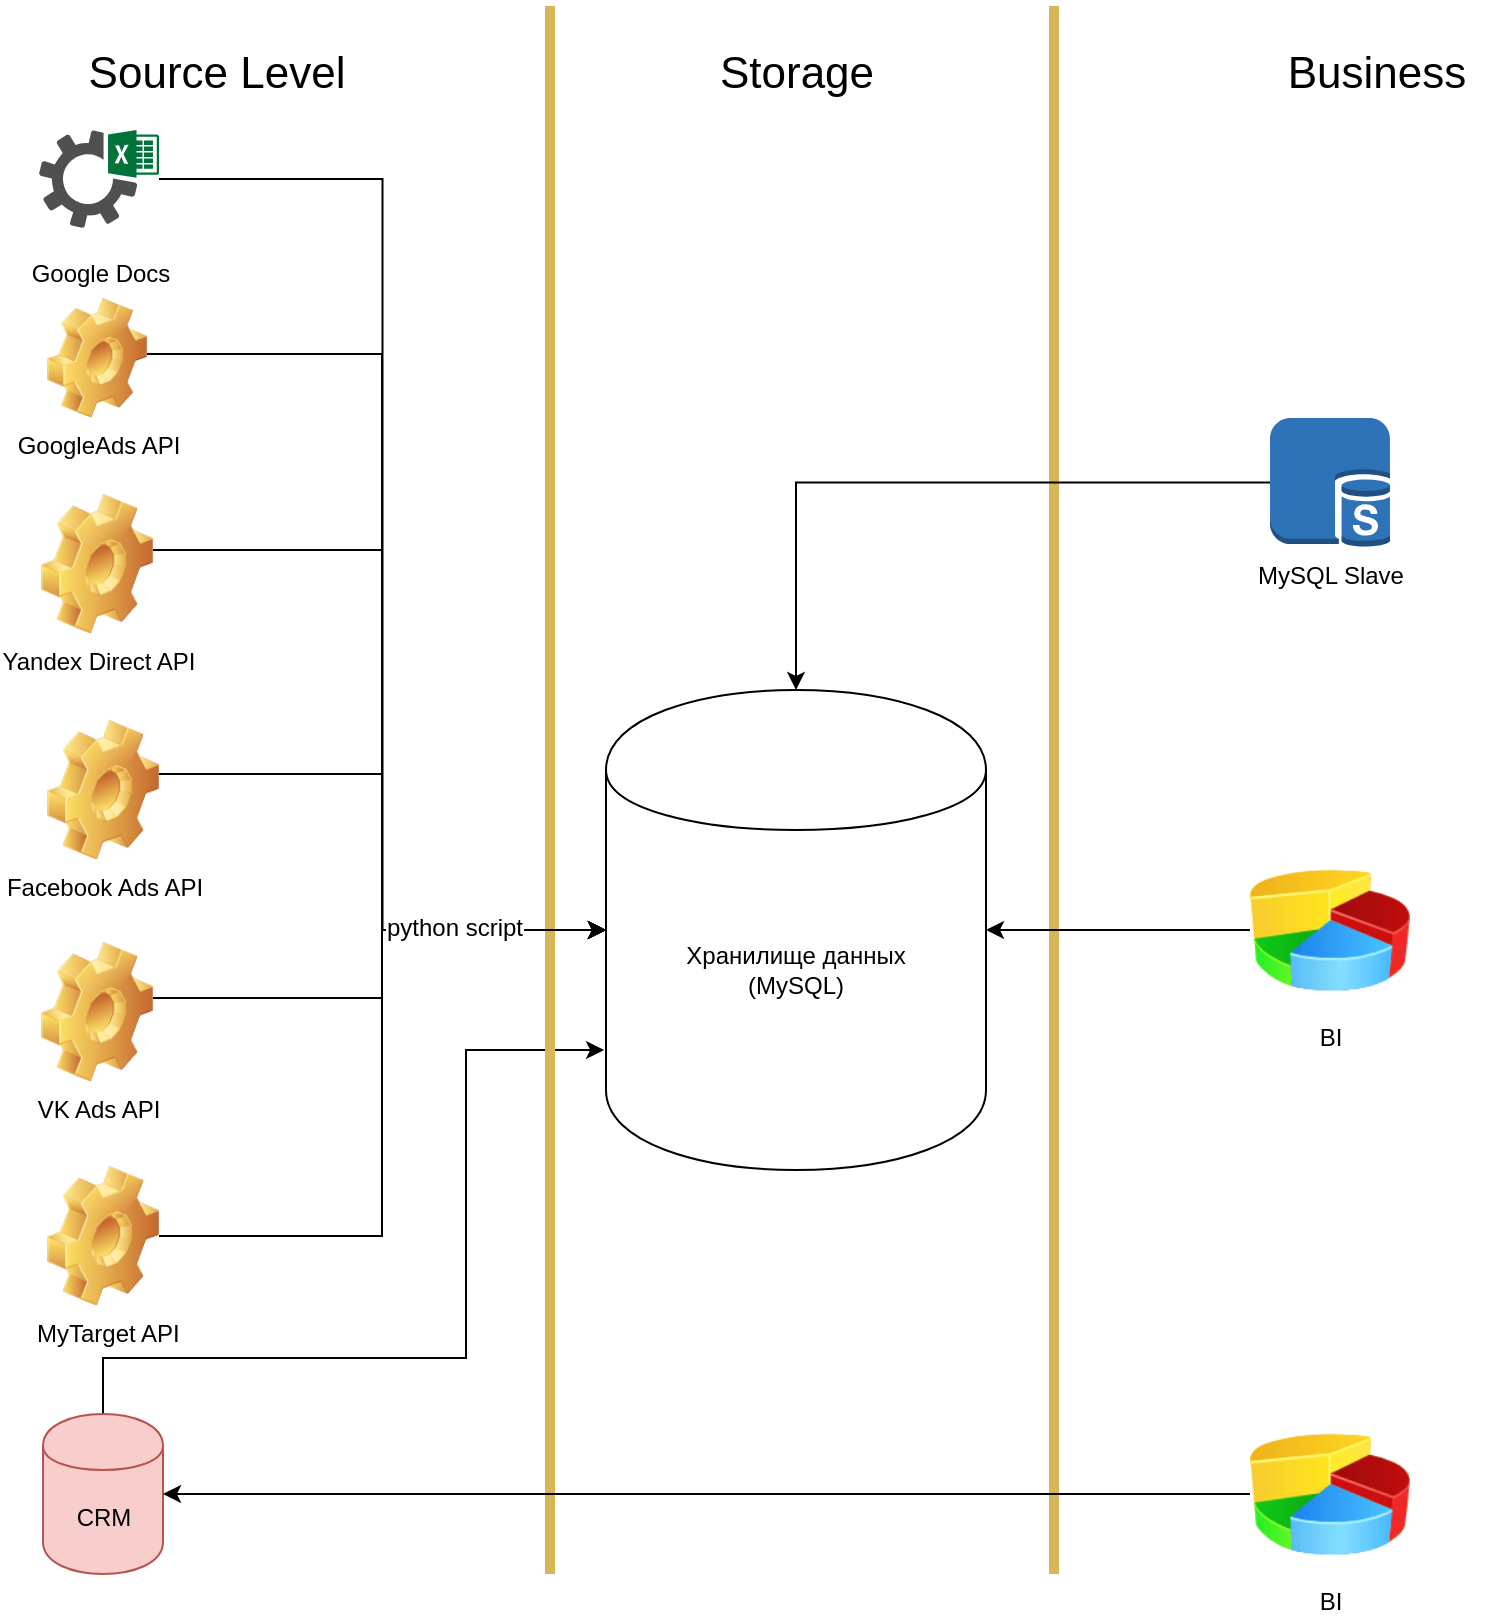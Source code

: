 <mxfile version="13.0.3" type="device"><diagram id="NhRzPwPql3S1F96gWfiB" name="Page-1"><mxGraphModel dx="1422" dy="822" grid="1" gridSize="14" guides="1" tooltips="1" connect="1" arrows="1" fold="1" page="1" pageScale="1" pageWidth="1169" pageHeight="827" background="#FFFFFF" math="0" shadow="0"><root><mxCell id="0"/><mxCell id="1" parent="0"/><mxCell id="9lSlSQc1DMcT0Ili1pJb-1" value="Хранилище данных&lt;br&gt;(MySQL)" style="shape=cylinder;whiteSpace=wrap;html=1;boundedLbl=1;backgroundOutline=1;" vertex="1" parent="1"><mxGeometry x="490" y="350" width="190" height="240" as="geometry"/></mxCell><mxCell id="9lSlSQc1DMcT0Ili1pJb-26" style="edgeStyle=orthogonalEdgeStyle;rounded=0;orthogonalLoop=1;jettySize=auto;html=1;entryX=0;entryY=0.5;entryDx=0;entryDy=0;" edge="1" parent="1" source="9lSlSQc1DMcT0Ili1pJb-2" target="9lSlSQc1DMcT0Ili1pJb-1"><mxGeometry relative="1" as="geometry"><Array as="points"><mxPoint x="378" y="182"/><mxPoint x="378" y="470"/></Array></mxGeometry></mxCell><mxCell id="9lSlSQc1DMcT0Ili1pJb-2" value="GoogleAds API" style="shape=image;verticalLabelPosition=bottom;labelBackgroundColor=#ffffff;verticalAlign=top;imageAspect=0;image=img/clipart/Gear_128x128.png;html=1;" vertex="1" parent="1"><mxGeometry x="210.5" y="154" width="50" height="60" as="geometry"/></mxCell><mxCell id="9lSlSQc1DMcT0Ili1pJb-25" style="edgeStyle=orthogonalEdgeStyle;rounded=0;orthogonalLoop=1;jettySize=auto;html=1;entryX=0;entryY=0.5;entryDx=0;entryDy=0;" edge="1" parent="1" source="9lSlSQc1DMcT0Ili1pJb-7" target="9lSlSQc1DMcT0Ili1pJb-1"><mxGeometry relative="1" as="geometry"><Array as="points"><mxPoint x="378" y="280"/><mxPoint x="378" y="470"/></Array></mxGeometry></mxCell><mxCell id="9lSlSQc1DMcT0Ili1pJb-7" value="Yandex Direct API" style="shape=image;verticalLabelPosition=bottom;labelBackgroundColor=#ffffff;verticalAlign=top;imageAspect=0;image=img/clipart/Gear_128x128.png;html=1;" vertex="1" parent="1"><mxGeometry x="207.5" y="252" width="56" height="70" as="geometry"/></mxCell><mxCell id="9lSlSQc1DMcT0Ili1pJb-24" style="edgeStyle=orthogonalEdgeStyle;rounded=0;orthogonalLoop=1;jettySize=auto;html=1;entryX=0;entryY=0.5;entryDx=0;entryDy=0;" edge="1" parent="1" source="9lSlSQc1DMcT0Ili1pJb-8" target="9lSlSQc1DMcT0Ili1pJb-1"><mxGeometry relative="1" as="geometry"><Array as="points"><mxPoint x="378" y="392"/><mxPoint x="378" y="470"/></Array></mxGeometry></mxCell><mxCell id="9lSlSQc1DMcT0Ili1pJb-8" value="Facebook Ads API" style="shape=image;verticalLabelPosition=bottom;labelBackgroundColor=#ffffff;verticalAlign=top;imageAspect=0;image=img/clipart/Gear_128x128.png;html=1;" vertex="1" parent="1"><mxGeometry x="210.5" y="365" width="56" height="70" as="geometry"/></mxCell><mxCell id="9lSlSQc1DMcT0Ili1pJb-23" style="edgeStyle=orthogonalEdgeStyle;rounded=0;orthogonalLoop=1;jettySize=auto;html=1;" edge="1" parent="1" source="9lSlSQc1DMcT0Ili1pJb-11" target="9lSlSQc1DMcT0Ili1pJb-1"><mxGeometry relative="1" as="geometry"><Array as="points"><mxPoint x="378" y="504"/><mxPoint x="378" y="470"/></Array></mxGeometry></mxCell><mxCell id="9lSlSQc1DMcT0Ili1pJb-11" value="VK Ads API&lt;br&gt;" style="shape=image;verticalLabelPosition=bottom;labelBackgroundColor=#ffffff;verticalAlign=top;imageAspect=0;image=img/clipart/Gear_128x128.png;html=1;" vertex="1" parent="1"><mxGeometry x="207.5" y="476" width="56" height="70" as="geometry"/></mxCell><mxCell id="9lSlSQc1DMcT0Ili1pJb-22" style="edgeStyle=orthogonalEdgeStyle;rounded=0;orthogonalLoop=1;jettySize=auto;html=1;" edge="1" parent="1" source="9lSlSQc1DMcT0Ili1pJb-14" target="9lSlSQc1DMcT0Ili1pJb-1"><mxGeometry relative="1" as="geometry"><Array as="points"><mxPoint x="378" y="623"/><mxPoint x="378" y="470"/></Array></mxGeometry></mxCell><mxCell id="9lSlSQc1DMcT0Ili1pJb-14" value="&amp;nbsp;MyTarget API" style="shape=image;verticalLabelPosition=bottom;labelBackgroundColor=#ffffff;verticalAlign=top;imageAspect=0;image=img/clipart/Gear_128x128.png;html=1;" vertex="1" parent="1"><mxGeometry x="210.5" y="588" width="56" height="70" as="geometry"/></mxCell><mxCell id="9lSlSQc1DMcT0Ili1pJb-30" style="edgeStyle=orthogonalEdgeStyle;rounded=0;orthogonalLoop=1;jettySize=auto;html=1;entryX=-0.005;entryY=0.75;entryDx=0;entryDy=0;entryPerimeter=0;" edge="1" parent="1" source="9lSlSQc1DMcT0Ili1pJb-17" target="9lSlSQc1DMcT0Ili1pJb-1"><mxGeometry relative="1" as="geometry"><Array as="points"><mxPoint x="420" y="684"/><mxPoint x="420" y="530"/></Array></mxGeometry></mxCell><mxCell id="9lSlSQc1DMcT0Ili1pJb-17" value="CRM" style="shape=cylinder;whiteSpace=wrap;html=1;boundedLbl=1;backgroundOutline=1;fillColor=#f8cecc;strokeColor=#b85450;" vertex="1" parent="1"><mxGeometry x="208.5" y="712" width="60" height="80" as="geometry"/></mxCell><mxCell id="9lSlSQc1DMcT0Ili1pJb-27" value="" style="endArrow=none;html=1;jumpSize=14;strokeWidth=5;fillColor=#fff2cc;strokeColor=#d6b656;" edge="1" parent="1"><mxGeometry width="50" height="50" relative="1" as="geometry"><mxPoint x="462" y="792" as="sourcePoint"/><mxPoint x="462" y="8" as="targetPoint"/></mxGeometry></mxCell><mxCell id="9lSlSQc1DMcT0Ili1pJb-31" value="Source Level&lt;br style=&quot;font-size: 22px;&quot;&gt;" style="text;html=1;align=center;verticalAlign=middle;resizable=0;points=[];autosize=1;fontSize=22;" vertex="1" parent="1"><mxGeometry x="218" y="28" width="154" height="28" as="geometry"/></mxCell><mxCell id="9lSlSQc1DMcT0Ili1pJb-34" style="edgeStyle=orthogonalEdgeStyle;rounded=0;orthogonalLoop=1;jettySize=auto;html=1;entryX=0;entryY=0.5;entryDx=0;entryDy=0;fontSize=22;" edge="1" parent="1" source="9lSlSQc1DMcT0Ili1pJb-33" target="9lSlSQc1DMcT0Ili1pJb-1"><mxGeometry relative="1" as="geometry"/></mxCell><mxCell id="9lSlSQc1DMcT0Ili1pJb-35" value="python script" style="edgeLabel;html=1;align=center;verticalAlign=middle;resizable=0;points=[];fontSize=12;" vertex="1" connectable="0" parent="9lSlSQc1DMcT0Ili1pJb-34"><mxGeometry x="0.746" y="1" relative="1" as="geometry"><mxPoint as="offset"/></mxGeometry></mxCell><mxCell id="9lSlSQc1DMcT0Ili1pJb-33" value="&lt;font style=&quot;font-size: 12px&quot;&gt;Google Docs&lt;/font&gt;" style="pointerEvents=1;shadow=0;dashed=0;html=1;strokeColor=none;fillColor=#505050;labelPosition=center;verticalLabelPosition=bottom;verticalAlign=top;outlineConnect=0;align=center;shape=mxgraph.office.services.excel_services;fontSize=22;" vertex="1" parent="1"><mxGeometry x="206.5" y="70" width="60" height="49" as="geometry"/></mxCell><mxCell id="9lSlSQc1DMcT0Ili1pJb-36" value="Storage" style="text;html=1;align=center;verticalAlign=middle;resizable=0;points=[];autosize=1;fontSize=22;" vertex="1" parent="1"><mxGeometry x="536" y="28" width="98" height="28" as="geometry"/></mxCell><mxCell id="9lSlSQc1DMcT0Ili1pJb-37" value="" style="endArrow=none;html=1;jumpSize=14;strokeWidth=5;fillColor=#fff2cc;strokeColor=#d6b656;" edge="1" parent="1"><mxGeometry width="50" height="50" relative="1" as="geometry"><mxPoint x="714" y="792" as="sourcePoint"/><mxPoint x="714" y="8" as="targetPoint"/></mxGeometry></mxCell><mxCell id="9lSlSQc1DMcT0Ili1pJb-39" style="edgeStyle=orthogonalEdgeStyle;rounded=0;jumpSize=14;orthogonalLoop=1;jettySize=auto;html=1;entryX=1;entryY=0.5;entryDx=0;entryDy=0;strokeWidth=1;fontSize=12;" edge="1" parent="1" source="9lSlSQc1DMcT0Ili1pJb-38" target="9lSlSQc1DMcT0Ili1pJb-1"><mxGeometry relative="1" as="geometry"/></mxCell><mxCell id="9lSlSQc1DMcT0Ili1pJb-38" value="BI" style="image;html=1;labelBackgroundColor=#ffffff;image=img/lib/clip_art/finance/Pie_Chart_128x128.png;fontSize=12;" vertex="1" parent="1"><mxGeometry x="812" y="430" width="80" height="80" as="geometry"/></mxCell><mxCell id="9lSlSQc1DMcT0Ili1pJb-43" style="edgeStyle=orthogonalEdgeStyle;rounded=0;jumpSize=14;orthogonalLoop=1;jettySize=auto;html=1;entryX=1;entryY=0.5;entryDx=0;entryDy=0;strokeWidth=1;fontSize=12;" edge="1" parent="1" source="9lSlSQc1DMcT0Ili1pJb-42" target="9lSlSQc1DMcT0Ili1pJb-17"><mxGeometry relative="1" as="geometry"/></mxCell><mxCell id="9lSlSQc1DMcT0Ili1pJb-42" value="BI" style="image;html=1;labelBackgroundColor=#ffffff;image=img/lib/clip_art/finance/Pie_Chart_128x128.png;fontSize=12;" vertex="1" parent="1"><mxGeometry x="812" y="712" width="80" height="80" as="geometry"/></mxCell><mxCell id="9lSlSQc1DMcT0Ili1pJb-44" value="Business" style="text;html=1;align=center;verticalAlign=middle;resizable=0;points=[];autosize=1;fontSize=22;" vertex="1" parent="1"><mxGeometry x="819" y="28" width="112" height="28" as="geometry"/></mxCell><mxCell id="9lSlSQc1DMcT0Ili1pJb-48" style="edgeStyle=orthogonalEdgeStyle;rounded=0;jumpSize=14;orthogonalLoop=1;jettySize=auto;html=1;strokeWidth=1;fontSize=12;" edge="1" parent="1" source="9lSlSQc1DMcT0Ili1pJb-45" target="9lSlSQc1DMcT0Ili1pJb-1"><mxGeometry relative="1" as="geometry"/></mxCell><mxCell id="9lSlSQc1DMcT0Ili1pJb-45" value="MySQL Slave" style="outlineConnect=0;dashed=0;verticalLabelPosition=bottom;verticalAlign=top;align=center;html=1;shape=mxgraph.aws3.sql_slave;fillColor=#2E73B8;gradientColor=none;fontSize=12;" vertex="1" parent="1"><mxGeometry x="822" y="214" width="60" height="64.5" as="geometry"/></mxCell></root></mxGraphModel></diagram></mxfile>